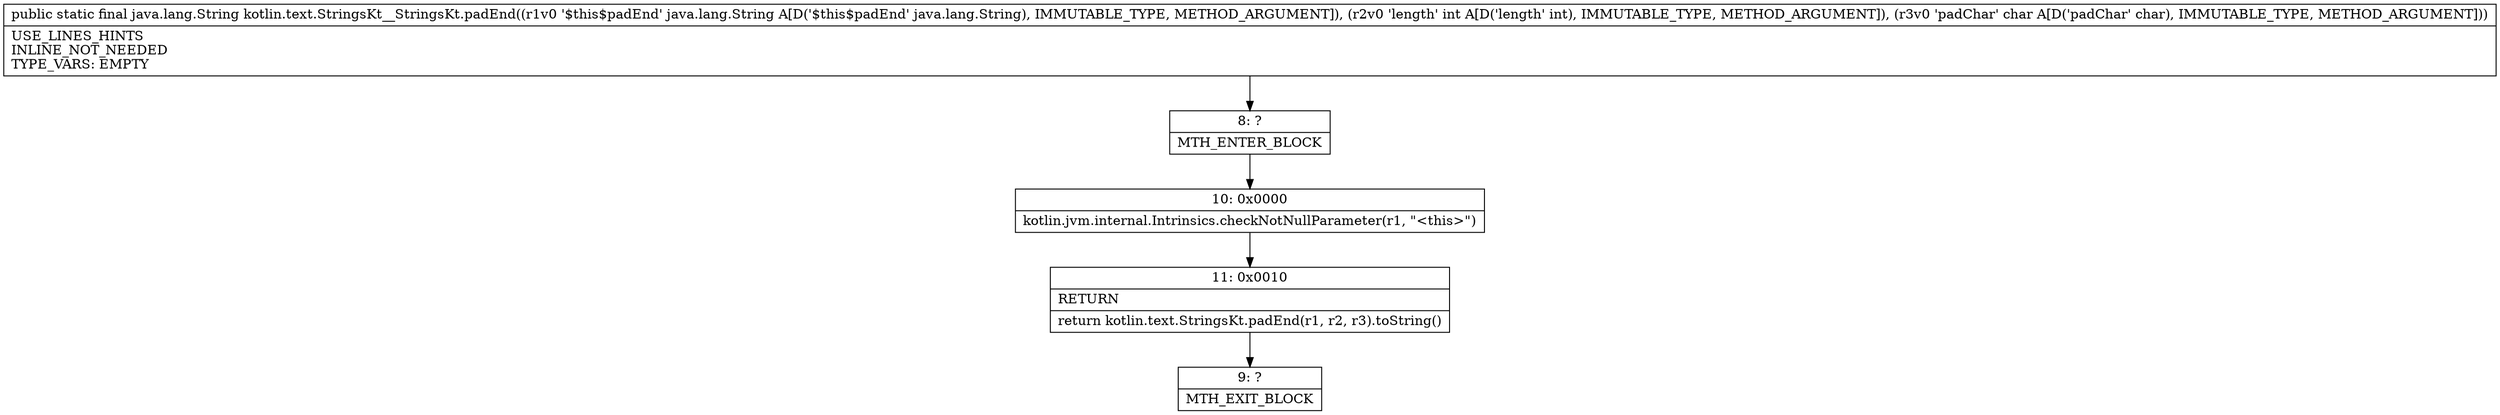 digraph "CFG forkotlin.text.StringsKt__StringsKt.padEnd(Ljava\/lang\/String;IC)Ljava\/lang\/String;" {
Node_8 [shape=record,label="{8\:\ ?|MTH_ENTER_BLOCK\l}"];
Node_10 [shape=record,label="{10\:\ 0x0000|kotlin.jvm.internal.Intrinsics.checkNotNullParameter(r1, \"\<this\>\")\l}"];
Node_11 [shape=record,label="{11\:\ 0x0010|RETURN\l|return kotlin.text.StringsKt.padEnd(r1, r2, r3).toString()\l}"];
Node_9 [shape=record,label="{9\:\ ?|MTH_EXIT_BLOCK\l}"];
MethodNode[shape=record,label="{public static final java.lang.String kotlin.text.StringsKt__StringsKt.padEnd((r1v0 '$this$padEnd' java.lang.String A[D('$this$padEnd' java.lang.String), IMMUTABLE_TYPE, METHOD_ARGUMENT]), (r2v0 'length' int A[D('length' int), IMMUTABLE_TYPE, METHOD_ARGUMENT]), (r3v0 'padChar' char A[D('padChar' char), IMMUTABLE_TYPE, METHOD_ARGUMENT]))  | USE_LINES_HINTS\lINLINE_NOT_NEEDED\lTYPE_VARS: EMPTY\l}"];
MethodNode -> Node_8;Node_8 -> Node_10;
Node_10 -> Node_11;
Node_11 -> Node_9;
}

